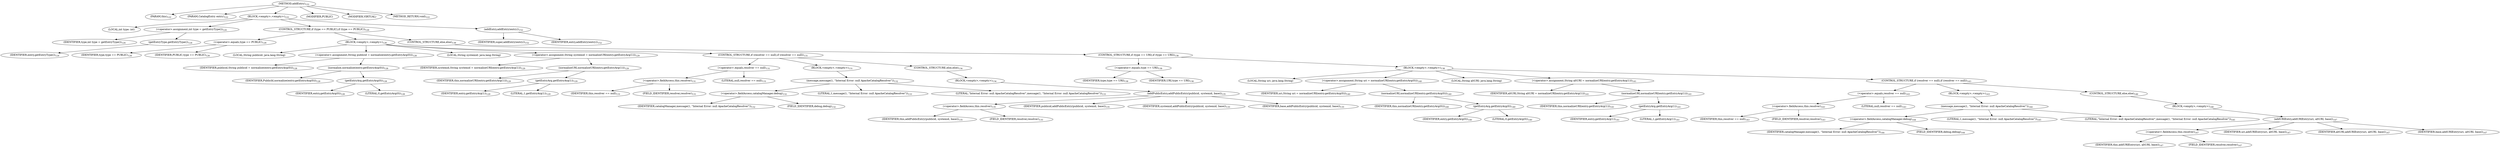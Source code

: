 digraph "addEntry" {  
"47" [label = <(METHOD,addEntry)<SUB>122</SUB>> ]
"6" [label = <(PARAM,this)<SUB>122</SUB>> ]
"48" [label = <(PARAM,CatalogEntry entry)<SUB>122</SUB>> ]
"49" [label = <(BLOCK,&lt;empty&gt;,&lt;empty&gt;)<SUB>122</SUB>> ]
"50" [label = <(LOCAL,int type: int)> ]
"51" [label = <(&lt;operator&gt;.assignment,int type = getEntryType())<SUB>124</SUB>> ]
"52" [label = <(IDENTIFIER,type,int type = getEntryType())<SUB>124</SUB>> ]
"53" [label = <(getEntryType,getEntryType())<SUB>124</SUB>> ]
"54" [label = <(IDENTIFIER,entry,getEntryType())<SUB>124</SUB>> ]
"55" [label = <(CONTROL_STRUCTURE,if (type == PUBLIC),if (type == PUBLIC))<SUB>126</SUB>> ]
"56" [label = <(&lt;operator&gt;.equals,type == PUBLIC)<SUB>126</SUB>> ]
"57" [label = <(IDENTIFIER,type,type == PUBLIC)<SUB>126</SUB>> ]
"58" [label = <(IDENTIFIER,PUBLIC,type == PUBLIC)<SUB>126</SUB>> ]
"59" [label = <(BLOCK,&lt;empty&gt;,&lt;empty&gt;)<SUB>126</SUB>> ]
"60" [label = <(LOCAL,String publicid: java.lang.String)> ]
"61" [label = <(&lt;operator&gt;.assignment,String publicid = normalize(entry.getEntryArg(0)))<SUB>128</SUB>> ]
"62" [label = <(IDENTIFIER,publicid,String publicid = normalize(entry.getEntryArg(0)))<SUB>128</SUB>> ]
"63" [label = <(normalize,normalize(entry.getEntryArg(0)))<SUB>128</SUB>> ]
"64" [label = <(IDENTIFIER,PublicId,normalize(entry.getEntryArg(0)))<SUB>128</SUB>> ]
"65" [label = <(getEntryArg,getEntryArg(0))<SUB>128</SUB>> ]
"66" [label = <(IDENTIFIER,entry,getEntryArg(0))<SUB>128</SUB>> ]
"67" [label = <(LITERAL,0,getEntryArg(0))<SUB>128</SUB>> ]
"68" [label = <(LOCAL,String systemid: java.lang.String)> ]
"69" [label = <(&lt;operator&gt;.assignment,String systemid = normalizeURI(entry.getEntryArg(1)))<SUB>129</SUB>> ]
"70" [label = <(IDENTIFIER,systemid,String systemid = normalizeURI(entry.getEntryArg(1)))<SUB>129</SUB>> ]
"71" [label = <(normalizeURI,normalizeURI(entry.getEntryArg(1)))<SUB>129</SUB>> ]
"5" [label = <(IDENTIFIER,this,normalizeURI(entry.getEntryArg(1)))<SUB>129</SUB>> ]
"72" [label = <(getEntryArg,getEntryArg(1))<SUB>129</SUB>> ]
"73" [label = <(IDENTIFIER,entry,getEntryArg(1))<SUB>129</SUB>> ]
"74" [label = <(LITERAL,1,getEntryArg(1))<SUB>129</SUB>> ]
"75" [label = <(CONTROL_STRUCTURE,if (resolver == null),if (resolver == null))<SUB>131</SUB>> ]
"76" [label = <(&lt;operator&gt;.equals,resolver == null)<SUB>131</SUB>> ]
"77" [label = <(&lt;operator&gt;.fieldAccess,this.resolver)<SUB>131</SUB>> ]
"78" [label = <(IDENTIFIER,this,resolver == null)<SUB>131</SUB>> ]
"79" [label = <(FIELD_IDENTIFIER,resolver,resolver)<SUB>131</SUB>> ]
"80" [label = <(LITERAL,null,resolver == null)<SUB>131</SUB>> ]
"81" [label = <(BLOCK,&lt;empty&gt;,&lt;empty&gt;)<SUB>131</SUB>> ]
"82" [label = <(message,message(1, &quot;Internal Error: null ApacheCatalogResolver&quot;))<SUB>132</SUB>> ]
"83" [label = <(&lt;operator&gt;.fieldAccess,catalogManager.debug)<SUB>132</SUB>> ]
"84" [label = <(IDENTIFIER,catalogManager,message(1, &quot;Internal Error: null ApacheCatalogResolver&quot;))<SUB>132</SUB>> ]
"85" [label = <(FIELD_IDENTIFIER,debug,debug)<SUB>132</SUB>> ]
"86" [label = <(LITERAL,1,message(1, &quot;Internal Error: null ApacheCatalogResolver&quot;))<SUB>133</SUB>> ]
"87" [label = <(LITERAL,&quot;Internal Error: null ApacheCatalogResolver&quot;,message(1, &quot;Internal Error: null ApacheCatalogResolver&quot;))<SUB>133</SUB>> ]
"88" [label = <(CONTROL_STRUCTURE,else,else)<SUB>134</SUB>> ]
"89" [label = <(BLOCK,&lt;empty&gt;,&lt;empty&gt;)<SUB>134</SUB>> ]
"90" [label = <(addPublicEntry,addPublicEntry(publicid, systemid, base))<SUB>135</SUB>> ]
"91" [label = <(&lt;operator&gt;.fieldAccess,this.resolver)<SUB>135</SUB>> ]
"92" [label = <(IDENTIFIER,this,addPublicEntry(publicid, systemid, base))<SUB>135</SUB>> ]
"93" [label = <(FIELD_IDENTIFIER,resolver,resolver)<SUB>135</SUB>> ]
"94" [label = <(IDENTIFIER,publicid,addPublicEntry(publicid, systemid, base))<SUB>135</SUB>> ]
"95" [label = <(IDENTIFIER,systemid,addPublicEntry(publicid, systemid, base))<SUB>135</SUB>> ]
"96" [label = <(IDENTIFIER,base,addPublicEntry(publicid, systemid, base))<SUB>135</SUB>> ]
"97" [label = <(CONTROL_STRUCTURE,else,else)<SUB>138</SUB>> ]
"98" [label = <(CONTROL_STRUCTURE,if (type == URI),if (type == URI))<SUB>138</SUB>> ]
"99" [label = <(&lt;operator&gt;.equals,type == URI)<SUB>138</SUB>> ]
"100" [label = <(IDENTIFIER,type,type == URI)<SUB>138</SUB>> ]
"101" [label = <(IDENTIFIER,URI,type == URI)<SUB>138</SUB>> ]
"102" [label = <(BLOCK,&lt;empty&gt;,&lt;empty&gt;)<SUB>138</SUB>> ]
"103" [label = <(LOCAL,String uri: java.lang.String)> ]
"104" [label = <(&lt;operator&gt;.assignment,String uri = normalizeURI(entry.getEntryArg(0)))<SUB>140</SUB>> ]
"105" [label = <(IDENTIFIER,uri,String uri = normalizeURI(entry.getEntryArg(0)))<SUB>140</SUB>> ]
"106" [label = <(normalizeURI,normalizeURI(entry.getEntryArg(0)))<SUB>140</SUB>> ]
"7" [label = <(IDENTIFIER,this,normalizeURI(entry.getEntryArg(0)))<SUB>140</SUB>> ]
"107" [label = <(getEntryArg,getEntryArg(0))<SUB>140</SUB>> ]
"108" [label = <(IDENTIFIER,entry,getEntryArg(0))<SUB>140</SUB>> ]
"109" [label = <(LITERAL,0,getEntryArg(0))<SUB>140</SUB>> ]
"110" [label = <(LOCAL,String altURI: java.lang.String)> ]
"111" [label = <(&lt;operator&gt;.assignment,String altURI = normalizeURI(entry.getEntryArg(1)))<SUB>141</SUB>> ]
"112" [label = <(IDENTIFIER,altURI,String altURI = normalizeURI(entry.getEntryArg(1)))<SUB>141</SUB>> ]
"113" [label = <(normalizeURI,normalizeURI(entry.getEntryArg(1)))<SUB>141</SUB>> ]
"8" [label = <(IDENTIFIER,this,normalizeURI(entry.getEntryArg(1)))<SUB>141</SUB>> ]
"114" [label = <(getEntryArg,getEntryArg(1))<SUB>141</SUB>> ]
"115" [label = <(IDENTIFIER,entry,getEntryArg(1))<SUB>141</SUB>> ]
"116" [label = <(LITERAL,1,getEntryArg(1))<SUB>141</SUB>> ]
"117" [label = <(CONTROL_STRUCTURE,if (resolver == null),if (resolver == null))<SUB>143</SUB>> ]
"118" [label = <(&lt;operator&gt;.equals,resolver == null)<SUB>143</SUB>> ]
"119" [label = <(&lt;operator&gt;.fieldAccess,this.resolver)<SUB>143</SUB>> ]
"120" [label = <(IDENTIFIER,this,resolver == null)<SUB>143</SUB>> ]
"121" [label = <(FIELD_IDENTIFIER,resolver,resolver)<SUB>143</SUB>> ]
"122" [label = <(LITERAL,null,resolver == null)<SUB>143</SUB>> ]
"123" [label = <(BLOCK,&lt;empty&gt;,&lt;empty&gt;)<SUB>143</SUB>> ]
"124" [label = <(message,message(1, &quot;Internal Error: null ApacheCatalogResolver&quot;))<SUB>144</SUB>> ]
"125" [label = <(&lt;operator&gt;.fieldAccess,catalogManager.debug)<SUB>144</SUB>> ]
"126" [label = <(IDENTIFIER,catalogManager,message(1, &quot;Internal Error: null ApacheCatalogResolver&quot;))<SUB>144</SUB>> ]
"127" [label = <(FIELD_IDENTIFIER,debug,debug)<SUB>144</SUB>> ]
"128" [label = <(LITERAL,1,message(1, &quot;Internal Error: null ApacheCatalogResolver&quot;))<SUB>145</SUB>> ]
"129" [label = <(LITERAL,&quot;Internal Error: null ApacheCatalogResolver&quot;,message(1, &quot;Internal Error: null ApacheCatalogResolver&quot;))<SUB>145</SUB>> ]
"130" [label = <(CONTROL_STRUCTURE,else,else)<SUB>146</SUB>> ]
"131" [label = <(BLOCK,&lt;empty&gt;,&lt;empty&gt;)<SUB>146</SUB>> ]
"132" [label = <(addURIEntry,addURIEntry(uri, altURI, base))<SUB>147</SUB>> ]
"133" [label = <(&lt;operator&gt;.fieldAccess,this.resolver)<SUB>147</SUB>> ]
"134" [label = <(IDENTIFIER,this,addURIEntry(uri, altURI, base))<SUB>147</SUB>> ]
"135" [label = <(FIELD_IDENTIFIER,resolver,resolver)<SUB>147</SUB>> ]
"136" [label = <(IDENTIFIER,uri,addURIEntry(uri, altURI, base))<SUB>147</SUB>> ]
"137" [label = <(IDENTIFIER,altURI,addURIEntry(uri, altURI, base))<SUB>147</SUB>> ]
"138" [label = <(IDENTIFIER,base,addURIEntry(uri, altURI, base))<SUB>147</SUB>> ]
"139" [label = <(addEntry,addEntry(entry))<SUB>152</SUB>> ]
"140" [label = <(IDENTIFIER,super,addEntry(entry))<SUB>152</SUB>> ]
"141" [label = <(IDENTIFIER,entry,addEntry(entry))<SUB>152</SUB>> ]
"142" [label = <(MODIFIER,PUBLIC)> ]
"143" [label = <(MODIFIER,VIRTUAL)> ]
"144" [label = <(METHOD_RETURN,void)<SUB>122</SUB>> ]
  "47" -> "6" 
  "47" -> "48" 
  "47" -> "49" 
  "47" -> "142" 
  "47" -> "143" 
  "47" -> "144" 
  "49" -> "50" 
  "49" -> "51" 
  "49" -> "55" 
  "49" -> "139" 
  "51" -> "52" 
  "51" -> "53" 
  "53" -> "54" 
  "55" -> "56" 
  "55" -> "59" 
  "55" -> "97" 
  "56" -> "57" 
  "56" -> "58" 
  "59" -> "60" 
  "59" -> "61" 
  "59" -> "68" 
  "59" -> "69" 
  "59" -> "75" 
  "61" -> "62" 
  "61" -> "63" 
  "63" -> "64" 
  "63" -> "65" 
  "65" -> "66" 
  "65" -> "67" 
  "69" -> "70" 
  "69" -> "71" 
  "71" -> "5" 
  "71" -> "72" 
  "72" -> "73" 
  "72" -> "74" 
  "75" -> "76" 
  "75" -> "81" 
  "75" -> "88" 
  "76" -> "77" 
  "76" -> "80" 
  "77" -> "78" 
  "77" -> "79" 
  "81" -> "82" 
  "82" -> "83" 
  "82" -> "86" 
  "82" -> "87" 
  "83" -> "84" 
  "83" -> "85" 
  "88" -> "89" 
  "89" -> "90" 
  "90" -> "91" 
  "90" -> "94" 
  "90" -> "95" 
  "90" -> "96" 
  "91" -> "92" 
  "91" -> "93" 
  "97" -> "98" 
  "98" -> "99" 
  "98" -> "102" 
  "99" -> "100" 
  "99" -> "101" 
  "102" -> "103" 
  "102" -> "104" 
  "102" -> "110" 
  "102" -> "111" 
  "102" -> "117" 
  "104" -> "105" 
  "104" -> "106" 
  "106" -> "7" 
  "106" -> "107" 
  "107" -> "108" 
  "107" -> "109" 
  "111" -> "112" 
  "111" -> "113" 
  "113" -> "8" 
  "113" -> "114" 
  "114" -> "115" 
  "114" -> "116" 
  "117" -> "118" 
  "117" -> "123" 
  "117" -> "130" 
  "118" -> "119" 
  "118" -> "122" 
  "119" -> "120" 
  "119" -> "121" 
  "123" -> "124" 
  "124" -> "125" 
  "124" -> "128" 
  "124" -> "129" 
  "125" -> "126" 
  "125" -> "127" 
  "130" -> "131" 
  "131" -> "132" 
  "132" -> "133" 
  "132" -> "136" 
  "132" -> "137" 
  "132" -> "138" 
  "133" -> "134" 
  "133" -> "135" 
  "139" -> "140" 
  "139" -> "141" 
}
